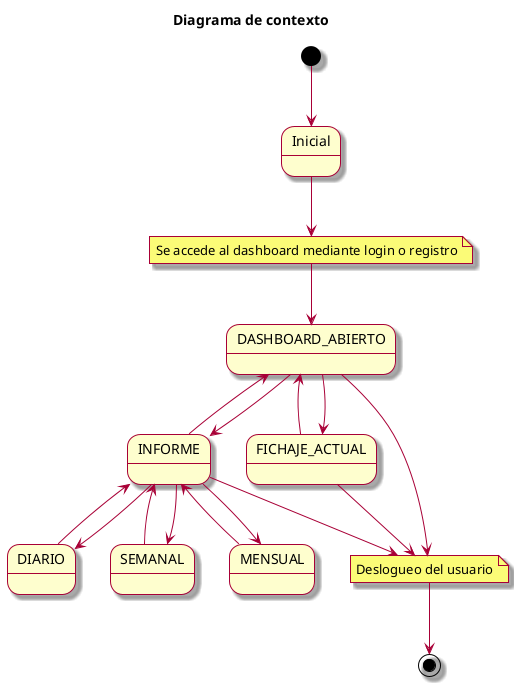 @startuml Diagrama Contexto

skin rose
title Diagrama de contexto

[*] -->  Inicial

note "Se accede al dashboard mediante login o registro" as N1
Inicial --> N1
N1 -down-> DASHBOARD_ABIERTO

DASHBOARD_ABIERTO --> FICHAJE_ACTUAL
DASHBOARD_ABIERTO --> INFORME

DASHBOARD_ABIERTO <-- FICHAJE_ACTUAL
DASHBOARD_ABIERTO <-- INFORME
INFORME --> DIARIO
INFORME --> SEMANAL
INFORME --> MENSUAL

INFORME <-- DIARIO
INFORME <-- SEMANAL
INFORME <-- MENSUAL

note "Deslogueo del usuario" as N2

DASHBOARD_ABIERTO --> N2
FICHAJE_ACTUAL --> N2
INFORME --> N2

N2 --> [*]

@enduml